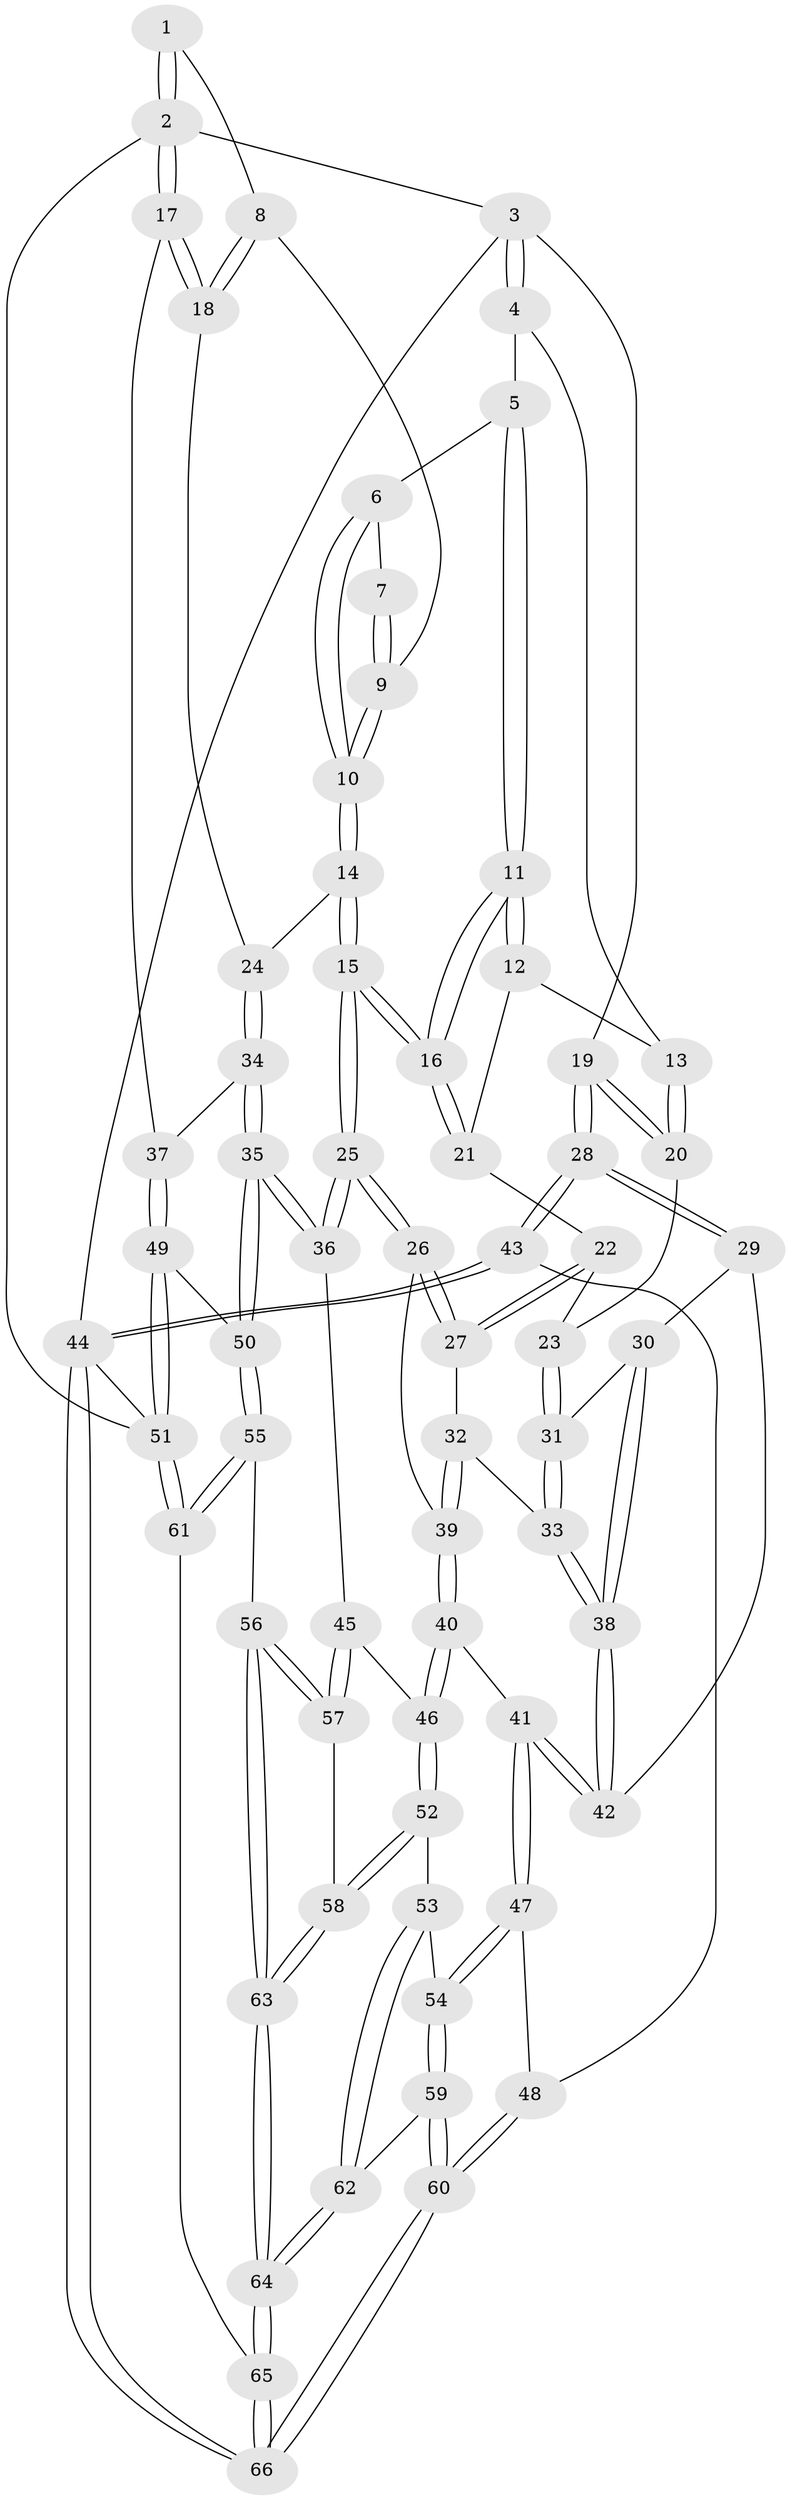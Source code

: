// coarse degree distribution, {8: 0.030303030303030304, 4: 0.3939393939393939, 3: 0.18181818181818182, 5: 0.30303030303030304, 6: 0.09090909090909091}
// Generated by graph-tools (version 1.1) at 2025/21/03/04/25 18:21:43]
// undirected, 66 vertices, 162 edges
graph export_dot {
graph [start="1"]
  node [color=gray90,style=filled];
  1 [pos="+0.9964117124839983+0"];
  2 [pos="+1+0"];
  3 [pos="+0+0"];
  4 [pos="+0.29735292712661576+0"];
  5 [pos="+0.36842214612683055+0"];
  6 [pos="+0.4618742686795123+0"];
  7 [pos="+0.7526467291550893+0"];
  8 [pos="+0.7619590231889083+0.10674097123994786"];
  9 [pos="+0.6845220165007999+0.1505868497746406"];
  10 [pos="+0.6520145729732718+0.17457062072896426"];
  11 [pos="+0.41603965608334637+0.19205222229963057"];
  12 [pos="+0.2582984493702861+0.15424843696505228"];
  13 [pos="+0.18289796729192062+0.076774920012105"];
  14 [pos="+0.6509822253977144+0.1783782356170845"];
  15 [pos="+0.5133264123568275+0.3265290615244355"];
  16 [pos="+0.4287127280578643+0.22134038352729524"];
  17 [pos="+1+0.1452606904014501"];
  18 [pos="+1+0.18523825424808724"];
  19 [pos="+0+0"];
  20 [pos="+0.13198703680462961+0.12740816286004233"];
  21 [pos="+0.2655590381418976+0.23799279997302214"];
  22 [pos="+0.2419246658024761+0.2609080157375885"];
  23 [pos="+0.11367664359622445+0.23047137050591615"];
  24 [pos="+0.8284103105001213+0.28704476129064466"];
  25 [pos="+0.5082671483303587+0.37402199866498165"];
  26 [pos="+0.48924741179667436+0.37424691347784006"];
  27 [pos="+0.28258507302333075+0.3620939264881308"];
  28 [pos="+0+0.33217671313150876"];
  29 [pos="+0+0.3320956179303958"];
  30 [pos="+0.05371637448697742+0.2848574553274605"];
  31 [pos="+0.08825296960727162+0.2651321580729192"];
  32 [pos="+0.28030305926793436+0.3633565559098094"];
  33 [pos="+0.20599794430082655+0.37821869133121794"];
  34 [pos="+0.8187939097059979+0.3412997210142829"];
  35 [pos="+0.7127519291639957+0.564856783607733"];
  36 [pos="+0.534796685356406+0.444291977710842"];
  37 [pos="+1+0.455092178902125"];
  38 [pos="+0.15431669198423664+0.46461453157259525"];
  39 [pos="+0.2527840462481573+0.4879060461791984"];
  40 [pos="+0.19478579541819968+0.5866771523412498"];
  41 [pos="+0.15348526529408038+0.5881346401357643"];
  42 [pos="+0.13808048525255492+0.5290465029444332"];
  43 [pos="+0+0.6848744931716427"];
  44 [pos="+0+1"];
  45 [pos="+0.3579992928581297+0.616318941698274"];
  46 [pos="+0.33937457749765987+0.6199764471096553"];
  47 [pos="+0.056386038867221676+0.687633047314145"];
  48 [pos="+0.03914922189122072+0.6904465537186402"];
  49 [pos="+1+0.5429682941714828"];
  50 [pos="+0.7655701983177587+0.6389983864845439"];
  51 [pos="+1+1"];
  52 [pos="+0.2797106544487275+0.8144744891116108"];
  53 [pos="+0.23186181245833273+0.8312418819678015"];
  54 [pos="+0.16767996869165186+0.8137983119276887"];
  55 [pos="+0.721170544529862+0.8398391331720941"];
  56 [pos="+0.6324335603349467+0.8349682825200845"];
  57 [pos="+0.47836821583177086+0.8038373526614275"];
  58 [pos="+0.3842860684792336+0.8520368438200624"];
  59 [pos="+0.11096561397429484+0.955947737950972"];
  60 [pos="+0.03914648683303933+1"];
  61 [pos="+0.886725072641588+1"];
  62 [pos="+0.25926307026259354+0.9685677494455674"];
  63 [pos="+0.3557450750489387+1"];
  64 [pos="+0.3355754197199155+1"];
  65 [pos="+0.3449674366056849+1"];
  66 [pos="+0+1"];
  1 -- 2;
  1 -- 2;
  1 -- 8;
  2 -- 3;
  2 -- 17;
  2 -- 17;
  2 -- 51;
  3 -- 4;
  3 -- 4;
  3 -- 19;
  3 -- 44;
  4 -- 5;
  4 -- 13;
  5 -- 6;
  5 -- 11;
  5 -- 11;
  6 -- 7;
  6 -- 10;
  6 -- 10;
  7 -- 9;
  7 -- 9;
  8 -- 9;
  8 -- 18;
  8 -- 18;
  9 -- 10;
  9 -- 10;
  10 -- 14;
  10 -- 14;
  11 -- 12;
  11 -- 12;
  11 -- 16;
  11 -- 16;
  12 -- 13;
  12 -- 21;
  13 -- 20;
  13 -- 20;
  14 -- 15;
  14 -- 15;
  14 -- 24;
  15 -- 16;
  15 -- 16;
  15 -- 25;
  15 -- 25;
  16 -- 21;
  16 -- 21;
  17 -- 18;
  17 -- 18;
  17 -- 37;
  18 -- 24;
  19 -- 20;
  19 -- 20;
  19 -- 28;
  19 -- 28;
  20 -- 23;
  21 -- 22;
  22 -- 23;
  22 -- 27;
  22 -- 27;
  23 -- 31;
  23 -- 31;
  24 -- 34;
  24 -- 34;
  25 -- 26;
  25 -- 26;
  25 -- 36;
  25 -- 36;
  26 -- 27;
  26 -- 27;
  26 -- 39;
  27 -- 32;
  28 -- 29;
  28 -- 29;
  28 -- 43;
  28 -- 43;
  29 -- 30;
  29 -- 42;
  30 -- 31;
  30 -- 38;
  30 -- 38;
  31 -- 33;
  31 -- 33;
  32 -- 33;
  32 -- 39;
  32 -- 39;
  33 -- 38;
  33 -- 38;
  34 -- 35;
  34 -- 35;
  34 -- 37;
  35 -- 36;
  35 -- 36;
  35 -- 50;
  35 -- 50;
  36 -- 45;
  37 -- 49;
  37 -- 49;
  38 -- 42;
  38 -- 42;
  39 -- 40;
  39 -- 40;
  40 -- 41;
  40 -- 46;
  40 -- 46;
  41 -- 42;
  41 -- 42;
  41 -- 47;
  41 -- 47;
  43 -- 44;
  43 -- 44;
  43 -- 48;
  44 -- 66;
  44 -- 66;
  44 -- 51;
  45 -- 46;
  45 -- 57;
  45 -- 57;
  46 -- 52;
  46 -- 52;
  47 -- 48;
  47 -- 54;
  47 -- 54;
  48 -- 60;
  48 -- 60;
  49 -- 50;
  49 -- 51;
  49 -- 51;
  50 -- 55;
  50 -- 55;
  51 -- 61;
  51 -- 61;
  52 -- 53;
  52 -- 58;
  52 -- 58;
  53 -- 54;
  53 -- 62;
  53 -- 62;
  54 -- 59;
  54 -- 59;
  55 -- 56;
  55 -- 61;
  55 -- 61;
  56 -- 57;
  56 -- 57;
  56 -- 63;
  56 -- 63;
  57 -- 58;
  58 -- 63;
  58 -- 63;
  59 -- 60;
  59 -- 60;
  59 -- 62;
  60 -- 66;
  60 -- 66;
  61 -- 65;
  62 -- 64;
  62 -- 64;
  63 -- 64;
  63 -- 64;
  64 -- 65;
  64 -- 65;
  65 -- 66;
  65 -- 66;
}

